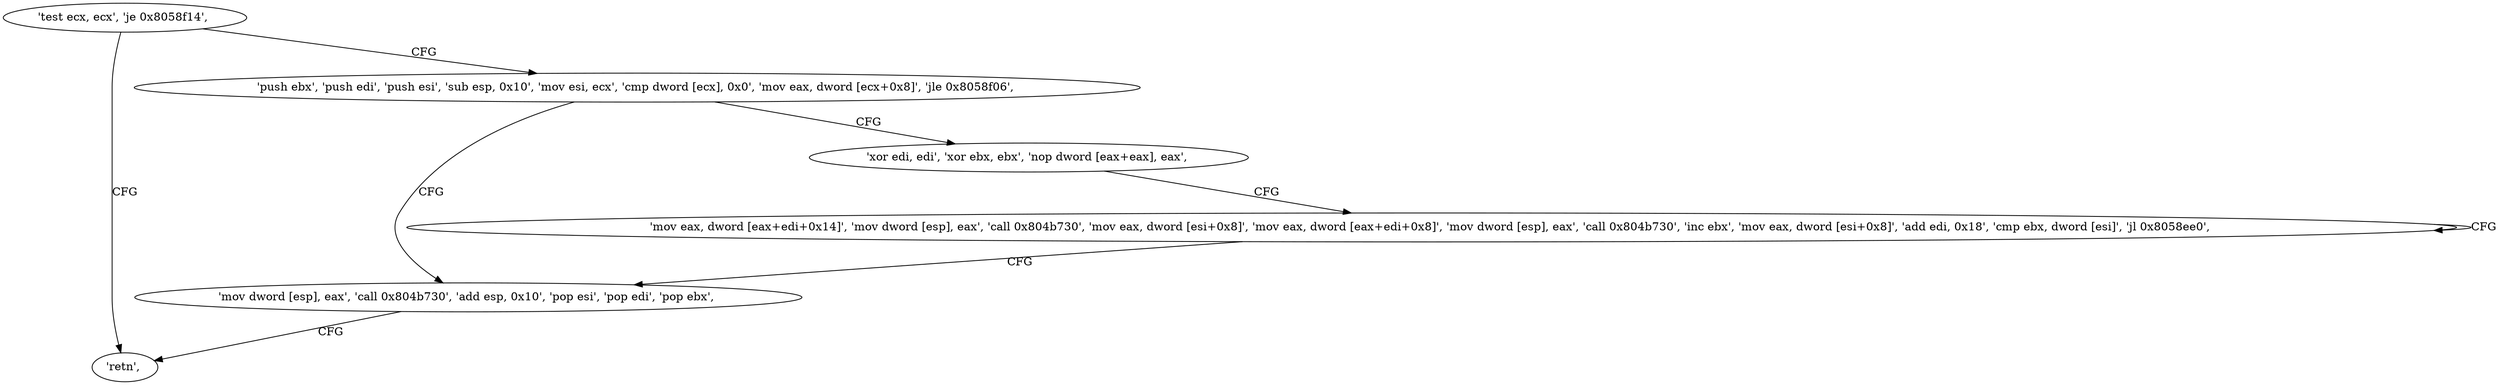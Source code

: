 digraph "func" {
"134581952" [label = "'test ecx, ecx', 'je 0x8058f14', " ]
"134582036" [label = "'retn', " ]
"134581956" [label = "'push ebx', 'push edi', 'push esi', 'sub esp, 0x10', 'mov esi, ecx', 'cmp dword [ecx], 0x0', 'mov eax, dword [ecx+0x8]', 'jle 0x8058f06', " ]
"134582022" [label = "'mov dword [esp], eax', 'call 0x804b730', 'add esp, 0x10', 'pop esi', 'pop edi', 'pop ebx', " ]
"134581972" [label = "'xor edi, edi', 'xor ebx, ebx', 'nop dword [eax+eax], eax', " ]
"134581984" [label = "'mov eax, dword [eax+edi+0x14]', 'mov dword [esp], eax', 'call 0x804b730', 'mov eax, dword [esi+0x8]', 'mov eax, dword [eax+edi+0x8]', 'mov dword [esp], eax', 'call 0x804b730', 'inc ebx', 'mov eax, dword [esi+0x8]', 'add edi, 0x18', 'cmp ebx, dword [esi]', 'jl 0x8058ee0', " ]
"134581952" -> "134582036" [ label = "CFG" ]
"134581952" -> "134581956" [ label = "CFG" ]
"134581956" -> "134582022" [ label = "CFG" ]
"134581956" -> "134581972" [ label = "CFG" ]
"134582022" -> "134582036" [ label = "CFG" ]
"134581972" -> "134581984" [ label = "CFG" ]
"134581984" -> "134581984" [ label = "CFG" ]
"134581984" -> "134582022" [ label = "CFG" ]
}
